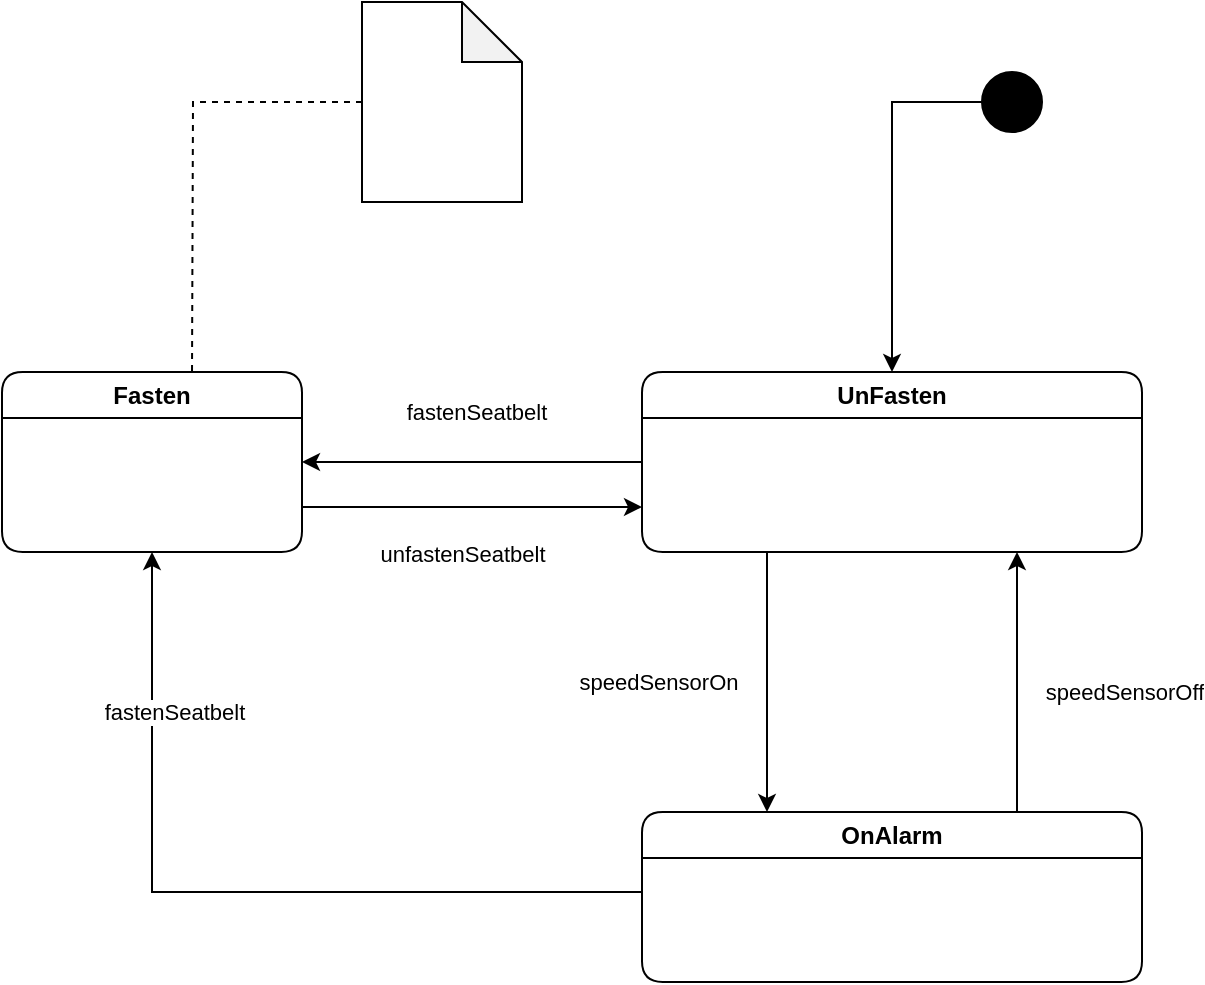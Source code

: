 <mxfile>
    <diagram id="kb6ERmdoE3fj__gCxbpV" name="Page-1">
        <mxGraphModel dx="1862" dy="622" grid="1" gridSize="10" guides="1" tooltips="1" connect="1" arrows="1" fold="1" page="0" pageScale="1" pageWidth="827" pageHeight="1169" math="0" shadow="0">
            <root>
                <mxCell id="0"/>
                <mxCell id="1" parent="0"/>
                <mxCell id="EBAIrEwSQ_sO8G7dM4pI-14" style="edgeStyle=orthogonalEdgeStyle;rounded=0;orthogonalLoop=1;jettySize=auto;html=1;exitX=0;exitY=0.5;exitDx=0;exitDy=0;entryX=0.5;entryY=0;entryDx=0;entryDy=0;" parent="1" source="EBAIrEwSQ_sO8G7dM4pI-9" target="EBAIrEwSQ_sO8G7dM4pI-12" edge="1">
                    <mxGeometry relative="1" as="geometry">
                        <Array as="points">
                            <mxPoint x="-145" y="105"/>
                        </Array>
                        <mxPoint x="-145" y="72.5" as="targetPoint"/>
                    </mxGeometry>
                </mxCell>
                <object label="" type="initialstate" id="EBAIrEwSQ_sO8G7dM4pI-9">
                    <mxCell style="ellipse;whiteSpace=wrap;html=1;aspect=fixed;glass=0;sketch=0;fillColor=#000000;" parent="1" vertex="1">
                        <mxGeometry x="-100" y="90" width="30" height="30" as="geometry"/>
                    </mxCell>
                </object>
                <object label="UnFasten" type="state" id="EBAIrEwSQ_sO8G7dM4pI-12">
                    <mxCell style="swimlane;rounded=1;whiteSpace=wrap;html=1;glass=0;sketch=0;startSize=23;" parent="1" vertex="1">
                        <mxGeometry x="-270" y="240" width="250" height="90" as="geometry"/>
                    </mxCell>
                </object>
                <mxCell id="EBAIrEwSQ_sO8G7dM4pI-20" style="edgeStyle=orthogonalEdgeStyle;rounded=0;orthogonalLoop=1;jettySize=auto;html=1;exitX=0;exitY=0.5;exitDx=0;exitDy=0;exitPerimeter=0;entryX=0.5;entryY=0;entryDx=0;entryDy=0;endArrow=none;endFill=0;dashed=1;" parent="1" source="EBAIrEwSQ_sO8G7dM4pI-19" edge="1">
                    <mxGeometry relative="1" as="geometry">
                        <mxPoint x="-495" y="242.5" as="targetPoint"/>
                    </mxGeometry>
                </mxCell>
                <object label="" type="note" id="EBAIrEwSQ_sO8G7dM4pI-19">
                    <mxCell style="shape=note;whiteSpace=wrap;html=1;backgroundOutline=1;darkOpacity=0.05;glass=0;sketch=0;fillColor=#ffffff;" parent="1" vertex="1">
                        <mxGeometry x="-410" y="55" width="80" height="100" as="geometry"/>
                    </mxCell>
                </object>
                <object label="OnAlarm" type="state" id="2">
                    <mxCell style="swimlane;rounded=1;whiteSpace=wrap;html=1;glass=0;sketch=0;startSize=23;" parent="1" vertex="1">
                        <mxGeometry x="-270" y="460" width="250" height="85" as="geometry"/>
                    </mxCell>
                </object>
                <mxCell id="5" style="edgeStyle=orthogonalEdgeStyle;rounded=0;orthogonalLoop=1;jettySize=auto;html=1;entryX=0.25;entryY=0;entryDx=0;entryDy=0;exitX=0.25;exitY=1;exitDx=0;exitDy=0;" parent="1" source="EBAIrEwSQ_sO8G7dM4pI-12" target="2" edge="1">
                    <mxGeometry relative="1" as="geometry">
                        <mxPoint x="-278" y="432.5" as="targetPoint"/>
                        <mxPoint x="-278" y="350" as="sourcePoint"/>
                        <Array as="points">
                            <mxPoint x="-207" y="360"/>
                            <mxPoint x="-207" y="360"/>
                        </Array>
                    </mxGeometry>
                </mxCell>
                <mxCell id="6" value="speedSensorOn" style="edgeLabel;html=1;align=center;verticalAlign=middle;resizable=0;points=[];" parent="5" vertex="1" connectable="0">
                    <mxGeometry x="-0.087" y="1" relative="1" as="geometry">
                        <mxPoint x="-56" y="5" as="offset"/>
                    </mxGeometry>
                </mxCell>
                <mxCell id="7" style="edgeStyle=orthogonalEdgeStyle;rounded=0;orthogonalLoop=1;jettySize=auto;html=1;exitX=0;exitY=0.5;exitDx=0;exitDy=0;entryX=0.5;entryY=1;entryDx=0;entryDy=0;" parent="1" source="2" target="16" edge="1">
                    <mxGeometry relative="1" as="geometry">
                        <mxPoint x="-495" y="330" as="targetPoint"/>
                        <mxPoint x="-410" y="428.75" as="sourcePoint"/>
                        <Array as="points">
                            <mxPoint x="-270" y="500"/>
                            <mxPoint x="-515" y="500"/>
                        </Array>
                    </mxGeometry>
                </mxCell>
                <mxCell id="8" value="fastenSeatbelt" style="edgeLabel;html=1;align=center;verticalAlign=middle;resizable=0;points=[];" parent="7" vertex="1" connectable="0">
                    <mxGeometry x="-0.087" y="1" relative="1" as="geometry">
                        <mxPoint x="-46" y="-91" as="offset"/>
                    </mxGeometry>
                </mxCell>
                <mxCell id="9" style="edgeStyle=orthogonalEdgeStyle;rounded=0;orthogonalLoop=1;jettySize=auto;html=1;entryX=0.75;entryY=1;entryDx=0;entryDy=0;exitX=0.75;exitY=0;exitDx=0;exitDy=0;" parent="1" source="2" target="EBAIrEwSQ_sO8G7dM4pI-12" edge="1">
                    <mxGeometry relative="1" as="geometry">
                        <mxPoint x="-135" y="420" as="targetPoint"/>
                        <mxPoint x="-135" y="335" as="sourcePoint"/>
                        <Array as="points">
                            <mxPoint x="-82" y="360"/>
                            <mxPoint x="-82" y="360"/>
                        </Array>
                    </mxGeometry>
                </mxCell>
                <mxCell id="10" value="speedSensorOff" style="edgeLabel;html=1;align=center;verticalAlign=middle;resizable=0;points=[];" parent="9" vertex="1" connectable="0">
                    <mxGeometry x="-0.087" y="1" relative="1" as="geometry">
                        <mxPoint x="54" y="-1" as="offset"/>
                    </mxGeometry>
                </mxCell>
                <mxCell id="11" style="edgeStyle=orthogonalEdgeStyle;rounded=0;orthogonalLoop=1;jettySize=auto;html=1;exitX=0;exitY=0.5;exitDx=0;exitDy=0;entryX=1;entryY=0.5;entryDx=0;entryDy=0;" parent="1" source="EBAIrEwSQ_sO8G7dM4pI-12" target="16" edge="1">
                    <mxGeometry relative="1" as="geometry">
                        <mxPoint x="-400" y="200" as="targetPoint"/>
                        <mxPoint x="-310" y="200" as="sourcePoint"/>
                        <Array as="points">
                            <mxPoint x="-350" y="285"/>
                            <mxPoint x="-350" y="285"/>
                        </Array>
                    </mxGeometry>
                </mxCell>
                <mxCell id="12" value="fastenSeatbelt" style="edgeLabel;html=1;align=center;verticalAlign=middle;resizable=0;points=[];" parent="11" vertex="1" connectable="0">
                    <mxGeometry x="-0.087" y="1" relative="1" as="geometry">
                        <mxPoint x="-6" y="-26" as="offset"/>
                    </mxGeometry>
                </mxCell>
                <mxCell id="14" style="edgeStyle=orthogonalEdgeStyle;rounded=0;orthogonalLoop=1;jettySize=auto;html=1;exitX=1;exitY=0.75;exitDx=0;exitDy=0;entryX=0;entryY=0.75;entryDx=0;entryDy=0;" parent="1" source="16" target="EBAIrEwSQ_sO8G7dM4pI-12" edge="1">
                    <mxGeometry relative="1" as="geometry">
                        <mxPoint x="-280" y="360" as="targetPoint"/>
                        <mxPoint x="-430" y="308.125" as="sourcePoint"/>
                        <Array as="points"/>
                    </mxGeometry>
                </mxCell>
                <mxCell id="15" value="unfastenSeatbelt" style="edgeLabel;html=1;align=center;verticalAlign=middle;resizable=0;points=[];" parent="14" vertex="1" connectable="0">
                    <mxGeometry x="-0.087" y="1" relative="1" as="geometry">
                        <mxPoint x="2" y="24" as="offset"/>
                    </mxGeometry>
                </mxCell>
                <object label="Fasten" type="state" id="16">
                    <mxCell style="swimlane;rounded=1;whiteSpace=wrap;html=1;glass=0;sketch=0;startSize=23;" vertex="1" parent="1">
                        <mxGeometry x="-590" y="240" width="150" height="90" as="geometry"/>
                    </mxCell>
                </object>
            </root>
        </mxGraphModel>
    </diagram>
</mxfile>